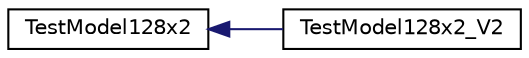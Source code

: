 digraph "Graphical Class Hierarchy"
{
  edge [fontname="Helvetica",fontsize="10",labelfontname="Helvetica",labelfontsize="10"];
  node [fontname="Helvetica",fontsize="10",shape=record];
  rankdir="LR";
  Node0 [label="TestModel128x2",height=0.2,width=0.4,color="black", fillcolor="white", style="filled",URL="$struct_test_model128x2.html"];
  Node0 -> Node1 [dir="back",color="midnightblue",fontsize="10",style="solid",fontname="Helvetica"];
  Node1 [label="TestModel128x2_V2",height=0.2,width=0.4,color="black", fillcolor="white", style="filled",URL="$struct_test_model128x2___v2.html"];
}
